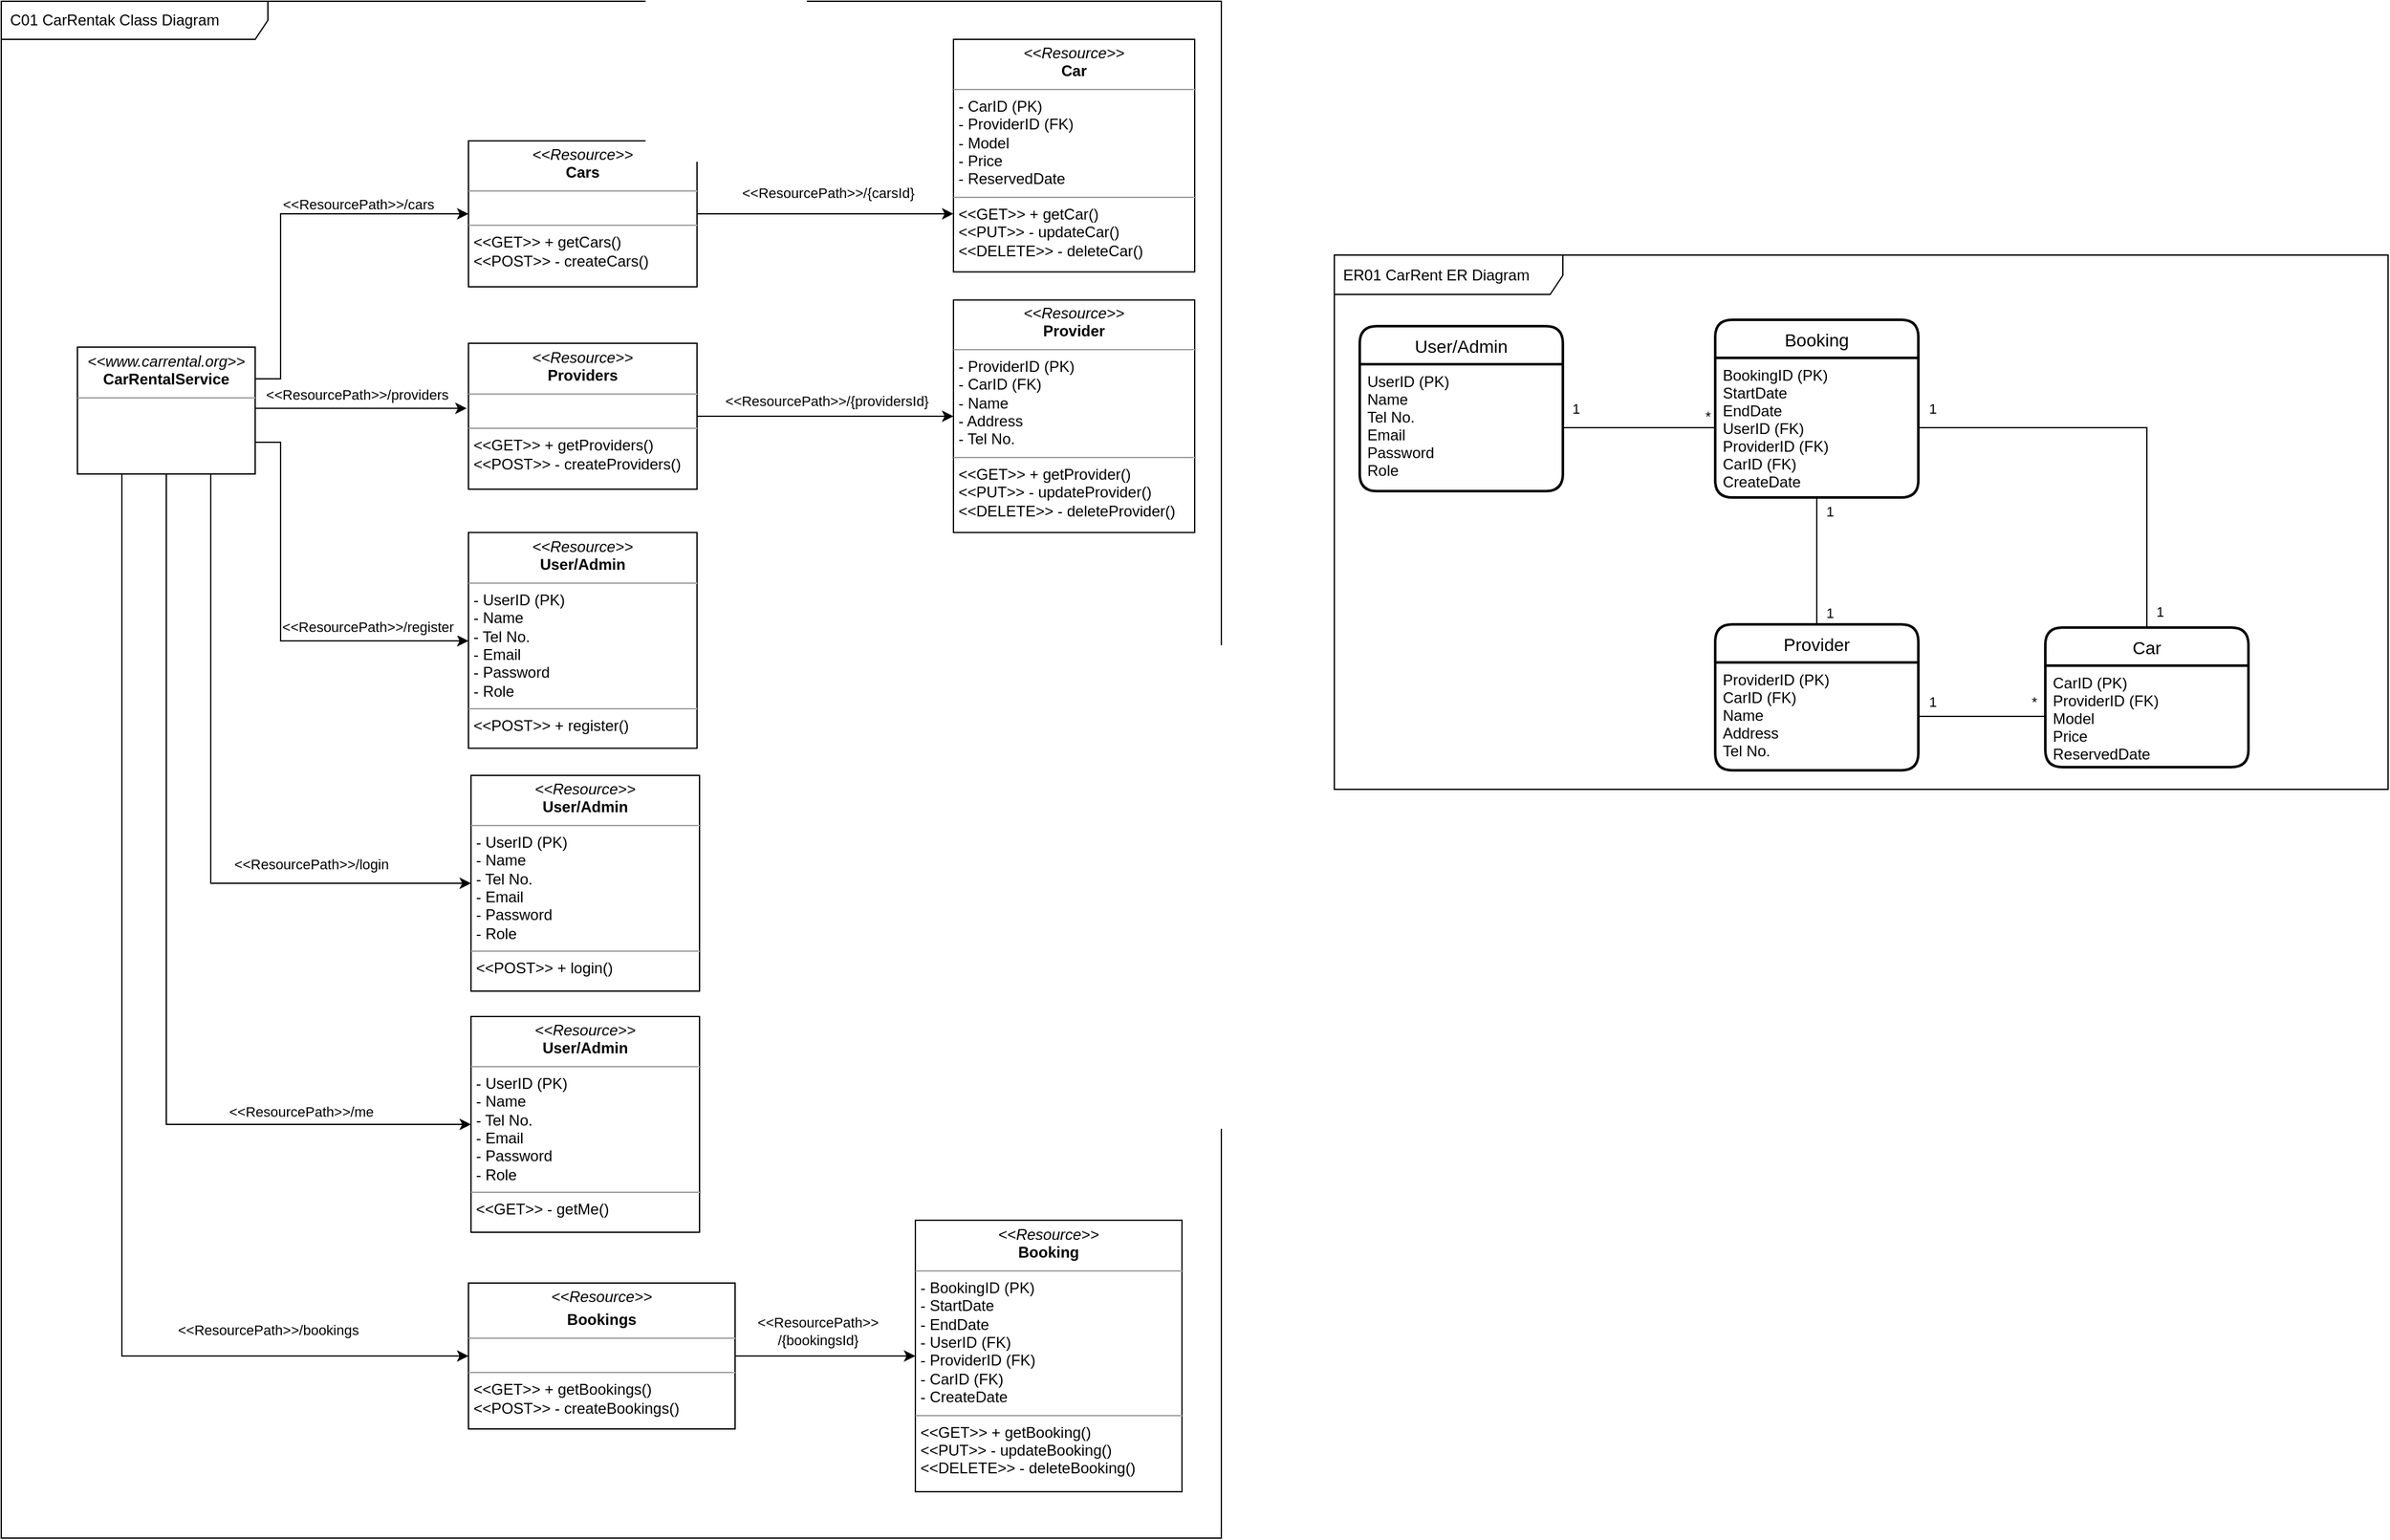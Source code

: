 <mxfile version="17.5.0" type="device" pages="2"><diagram id="57uq_lG9V_W8HRgF7TGl" name="Page-1"><mxGraphModel dx="2717" dy="2360" grid="1" gridSize="10" guides="1" tooltips="1" connect="1" arrows="1" fold="1" page="1" pageScale="1" pageWidth="850" pageHeight="1100" math="0" shadow="0"><root><mxCell id="0"/><mxCell id="FiQ2oKAWfwcp2UXrX1po-46" value="background" parent="0"/><mxCell id="FiQ2oKAWfwcp2UXrX1po-48" value="C01 CarRentak Class Diagram" style="shape=umlFrame;whiteSpace=wrap;html=1;width=210;height=30;boundedLbl=1;verticalAlign=middle;align=left;spacingLeft=5;" parent="FiQ2oKAWfwcp2UXrX1po-46" vertex="1"><mxGeometry x="10" y="-180" width="961" height="1211" as="geometry"/></mxCell><mxCell id="1" value="object" parent="0"/><mxCell id="FiQ2oKAWfwcp2UXrX1po-21" style="edgeStyle=orthogonalEdgeStyle;rounded=0;orthogonalLoop=1;jettySize=auto;html=1;exitX=1;exitY=0.5;exitDx=0;exitDy=0;entryX=0;entryY=0.5;entryDx=0;entryDy=0;" parent="1" source="FiQ2oKAWfwcp2UXrX1po-23" target="FiQ2oKAWfwcp2UXrX1po-24" edge="1"><mxGeometry relative="1" as="geometry"/></mxCell><mxCell id="FiQ2oKAWfwcp2UXrX1po-22" value="&amp;lt;&amp;lt;ResourcePath&amp;gt;&amp;gt;&lt;br&gt;/{bookingsId}" style="edgeLabel;html=1;align=center;verticalAlign=middle;resizable=0;points=[];" parent="FiQ2oKAWfwcp2UXrX1po-21" connectable="0" vertex="1"><mxGeometry x="0.057" y="-1" relative="1" as="geometry"><mxPoint x="-10" y="-21" as="offset"/></mxGeometry></mxCell><mxCell id="FiQ2oKAWfwcp2UXrX1po-23" value="&lt;p style=&quot;margin: 0px ; margin-top: 4px ; text-align: center&quot;&gt;&lt;i&gt;&amp;lt;&amp;lt;Resource&amp;gt;&amp;gt;&lt;/i&gt;&lt;/p&gt;&lt;p style=&quot;margin: 0px ; margin-top: 4px ; text-align: center&quot;&gt;&lt;b&gt;Bookings&lt;/b&gt;&lt;/p&gt;&lt;hr size=&quot;1&quot;&gt;&lt;p style=&quot;margin: 0px ; margin-left: 4px&quot;&gt;&amp;nbsp;&amp;nbsp;&lt;/p&gt;&lt;hr size=&quot;1&quot;&gt;&lt;p style=&quot;margin: 0px ; margin-left: 4px&quot;&gt;&amp;lt;&amp;lt;GET&amp;gt;&amp;gt; + getBookings()&lt;br&gt;&lt;/p&gt;&lt;p style=&quot;margin: 0px ; margin-left: 4px&quot;&gt;&amp;lt;&amp;lt;POST&amp;gt;&amp;gt; - createBookings()&lt;/p&gt;" style="verticalAlign=top;align=left;overflow=fill;fontSize=12;fontFamily=Helvetica;html=1;" parent="1" vertex="1"><mxGeometry x="378" y="830" width="210" height="115" as="geometry"/></mxCell><mxCell id="FiQ2oKAWfwcp2UXrX1po-24" value="&lt;p style=&quot;margin: 0px ; margin-top: 4px ; text-align: center&quot;&gt;&lt;i&gt;&amp;lt;&amp;lt;Resource&amp;gt;&amp;gt;&lt;br&gt;&lt;/i&gt;&lt;b&gt;Booking&lt;/b&gt;&lt;/p&gt;&lt;hr size=&quot;1&quot;&gt;&lt;p style=&quot;margin: 0px ; margin-left: 4px&quot;&gt;- BookingID (PK)&lt;br style=&quot;padding: 0px ; margin: 0px&quot;&gt;- StartDate&lt;br style=&quot;padding: 0px ; margin: 0px&quot;&gt;- EndDate&lt;br style=&quot;padding: 0px ; margin: 0px&quot;&gt;- UserID (FK)&lt;br style=&quot;padding: 0px ; margin: 0px&quot;&gt;- ProviderID (FK)&lt;br style=&quot;padding: 0px ; margin: 0px&quot;&gt;- CarID (FK)&lt;br style=&quot;padding: 0px ; margin: 0px&quot;&gt;- CreateDate&lt;/p&gt;&lt;hr size=&quot;1&quot;&gt;&lt;p style=&quot;margin: 0px ; margin-left: 4px&quot;&gt;&amp;lt;&amp;lt;GET&amp;gt;&amp;gt; + getBooking()&lt;br&gt;&amp;lt;&amp;lt;PUT&amp;gt;&amp;gt; - updateBooking()&lt;br&gt;&amp;lt;&amp;lt;DELETE&amp;gt;&amp;gt; - deleteBooking()&lt;/p&gt;" style="verticalAlign=top;align=left;overflow=fill;fontSize=12;fontFamily=Helvetica;html=1;" parent="1" vertex="1"><mxGeometry x="730" y="780.56" width="210" height="213.88" as="geometry"/></mxCell><mxCell id="FiQ2oKAWfwcp2UXrX1po-25" style="edgeStyle=orthogonalEdgeStyle;rounded=0;orthogonalLoop=1;jettySize=auto;html=1;exitX=0.25;exitY=1;exitDx=0;exitDy=0;entryX=0;entryY=0.5;entryDx=0;entryDy=0;" parent="1" source="FiQ2oKAWfwcp2UXrX1po-41" target="FiQ2oKAWfwcp2UXrX1po-23" edge="1"><mxGeometry relative="1" as="geometry"/></mxCell><mxCell id="FiQ2oKAWfwcp2UXrX1po-26" value="&amp;lt;&amp;lt;ResourcePath&amp;gt;&amp;gt;/bookings" style="edgeLabel;html=1;align=center;verticalAlign=middle;resizable=0;points=[];" parent="FiQ2oKAWfwcp2UXrX1po-25" connectable="0" vertex="1"><mxGeometry x="0.682" y="-4" relative="1" as="geometry"><mxPoint x="-4" y="-25" as="offset"/></mxGeometry></mxCell><mxCell id="FiQ2oKAWfwcp2UXrX1po-31" style="edgeStyle=orthogonalEdgeStyle;rounded=0;orthogonalLoop=1;jettySize=auto;html=1;exitX=1;exitY=0.5;exitDx=0;exitDy=0;entryX=0;entryY=0.5;entryDx=0;entryDy=0;endArrow=classic;endFill=1;" parent="1" source="FiQ2oKAWfwcp2UXrX1po-33" target="FiQ2oKAWfwcp2UXrX1po-42" edge="1"><mxGeometry relative="1" as="geometry"/></mxCell><mxCell id="FiQ2oKAWfwcp2UXrX1po-32" value="&amp;lt;&amp;lt;ResourcePath&amp;gt;&amp;gt;/{providersId}" style="edgeLabel;html=1;align=center;verticalAlign=middle;resizable=0;points=[];" parent="FiQ2oKAWfwcp2UXrX1po-31" vertex="1" connectable="0"><mxGeometry x="0.16" y="4" relative="1" as="geometry"><mxPoint x="-15" y="-8" as="offset"/></mxGeometry></mxCell><mxCell id="FiQ2oKAWfwcp2UXrX1po-33" value="&lt;p style=&quot;margin: 0px ; margin-top: 4px ; text-align: center&quot;&gt;&lt;i&gt;&amp;lt;&amp;lt;Resource&amp;gt;&amp;gt;&lt;br&gt;&lt;/i&gt;&lt;b&gt;Providers&lt;/b&gt;&lt;/p&gt;&lt;hr size=&quot;1&quot;&gt;&lt;p style=&quot;margin: 0px ; margin-left: 4px&quot;&gt;&lt;br&gt;&lt;/p&gt;&lt;hr size=&quot;1&quot;&gt;&lt;p style=&quot;margin: 0px ; margin-left: 4px&quot;&gt;&amp;lt;&amp;lt;GET&amp;gt;&amp;gt; + getProviders()&lt;br&gt;&amp;lt;&amp;lt;POST&amp;gt;&amp;gt; - createProviders()&lt;/p&gt;" style="verticalAlign=top;align=left;overflow=fill;fontSize=12;fontFamily=Helvetica;html=1;" parent="1" vertex="1"><mxGeometry x="378" y="89.5" width="180" height="115" as="geometry"/></mxCell><mxCell id="FiQ2oKAWfwcp2UXrX1po-34" value="&amp;lt;&amp;lt;ResourcePath&amp;gt;&amp;gt;/providers" style="edgeStyle=orthogonalEdgeStyle;rounded=0;orthogonalLoop=1;jettySize=auto;html=1;endArrow=classic;endFill=1;exitX=1;exitY=0.5;exitDx=0;exitDy=0;entryX=-0.008;entryY=0.446;entryDx=0;entryDy=0;entryPerimeter=0;" parent="1" source="FiQ2oKAWfwcp2UXrX1po-41" target="FiQ2oKAWfwcp2UXrX1po-33" edge="1"><mxGeometry x="-0.029" y="11" relative="1" as="geometry"><Array as="points"><mxPoint x="210" y="141"/></Array><mxPoint as="offset"/><mxPoint x="180" y="630" as="sourcePoint"/></mxGeometry></mxCell><mxCell id="FiQ2oKAWfwcp2UXrX1po-35" style="edgeStyle=orthogonalEdgeStyle;rounded=0;orthogonalLoop=1;jettySize=auto;html=1;exitX=1;exitY=0.75;exitDx=0;exitDy=0;entryX=0;entryY=0.5;entryDx=0;entryDy=0;" parent="1" source="FiQ2oKAWfwcp2UXrX1po-41" target="FiQ2oKAWfwcp2UXrX1po-43" edge="1"><mxGeometry relative="1" as="geometry"><Array as="points"><mxPoint x="230" y="167"/><mxPoint x="230" y="324"/><mxPoint x="378" y="324"/></Array></mxGeometry></mxCell><mxCell id="FiQ2oKAWfwcp2UXrX1po-36" value="&amp;lt;&amp;lt;ResourcePath&amp;gt;&amp;gt;/register&amp;nbsp;" style="edgeLabel;html=1;align=center;verticalAlign=middle;resizable=0;points=[];" parent="FiQ2oKAWfwcp2UXrX1po-35" vertex="1" connectable="0"><mxGeometry x="-0.154" y="-4" relative="1" as="geometry"><mxPoint x="74" y="28" as="offset"/></mxGeometry></mxCell><mxCell id="FiQ2oKAWfwcp2UXrX1po-37" style="edgeStyle=orthogonalEdgeStyle;rounded=0;orthogonalLoop=1;jettySize=auto;html=1;exitX=0.75;exitY=1;exitDx=0;exitDy=0;entryX=0;entryY=0.5;entryDx=0;entryDy=0;" parent="1" source="FiQ2oKAWfwcp2UXrX1po-41" target="FiQ2oKAWfwcp2UXrX1po-44" edge="1"><mxGeometry relative="1" as="geometry"/></mxCell><mxCell id="FiQ2oKAWfwcp2UXrX1po-38" value="&amp;lt;&amp;lt;ResourcePath&amp;gt;&amp;gt;/login" style="edgeLabel;html=1;align=center;verticalAlign=middle;resizable=0;points=[];" parent="FiQ2oKAWfwcp2UXrX1po-37" vertex="1" connectable="0"><mxGeometry x="0.471" relative="1" as="geometry"><mxPoint x="13" y="-15" as="offset"/></mxGeometry></mxCell><mxCell id="FiQ2oKAWfwcp2UXrX1po-39" style="edgeStyle=orthogonalEdgeStyle;rounded=0;orthogonalLoop=1;jettySize=auto;html=1;exitX=0.5;exitY=1;exitDx=0;exitDy=0;entryX=0;entryY=0.5;entryDx=0;entryDy=0;endArrow=classic;endFill=1;" parent="1" source="FiQ2oKAWfwcp2UXrX1po-41" target="FiQ2oKAWfwcp2UXrX1po-45" edge="1"><mxGeometry relative="1" as="geometry"/></mxCell><mxCell id="FiQ2oKAWfwcp2UXrX1po-40" value="&amp;lt;&amp;lt;ResourcePath&amp;gt;&amp;gt;/me" style="edgeLabel;html=1;align=center;verticalAlign=middle;resizable=0;points=[];" parent="FiQ2oKAWfwcp2UXrX1po-39" vertex="1" connectable="0"><mxGeometry x="0.606" y="1" relative="1" as="geometry"><mxPoint x="14" y="-9" as="offset"/></mxGeometry></mxCell><mxCell id="qOpc8PVEncImECEHSGRX-45" style="edgeStyle=orthogonalEdgeStyle;rounded=0;orthogonalLoop=1;jettySize=auto;html=1;exitX=1;exitY=0.25;exitDx=0;exitDy=0;entryX=0;entryY=0.5;entryDx=0;entryDy=0;" edge="1" parent="1" source="FiQ2oKAWfwcp2UXrX1po-41" target="qOpc8PVEncImECEHSGRX-41"><mxGeometry relative="1" as="geometry"><Array as="points"><mxPoint x="230" y="118"/><mxPoint x="230" y="-12"/></Array></mxGeometry></mxCell><mxCell id="qOpc8PVEncImECEHSGRX-46" value="&amp;lt;&amp;lt;ResourcePath&amp;gt;&amp;gt;/cars" style="edgeLabel;html=1;align=center;verticalAlign=middle;resizable=0;points=[];" vertex="1" connectable="0" parent="qOpc8PVEncImECEHSGRX-45"><mxGeometry x="0.439" y="-4" relative="1" as="geometry"><mxPoint x="-4" y="-12" as="offset"/></mxGeometry></mxCell><mxCell id="FiQ2oKAWfwcp2UXrX1po-41" value="&lt;p style=&quot;margin: 0px ; margin-top: 4px ; text-align: center&quot;&gt;&lt;i&gt;&amp;lt;&amp;lt;www.carrental.org&amp;gt;&amp;gt;&lt;/i&gt;&lt;br&gt;&lt;b&gt;CarRentalService&lt;/b&gt;&lt;/p&gt;&lt;hr size=&quot;1&quot;&gt;&lt;div style=&quot;height: 2px&quot;&gt;&lt;/div&gt;" style="verticalAlign=top;align=left;overflow=fill;fontSize=12;fontFamily=Helvetica;html=1;" parent="1" vertex="1"><mxGeometry x="70" y="92.5" width="140" height="100" as="geometry"/></mxCell><mxCell id="FiQ2oKAWfwcp2UXrX1po-42" value="&lt;p style=&quot;margin: 0px ; margin-top: 4px ; text-align: center&quot;&gt;&lt;i&gt;&amp;lt;&amp;lt;Resource&amp;gt;&amp;gt;&lt;br&gt;&lt;/i&gt;&lt;b&gt;Provider&lt;/b&gt;&lt;/p&gt;&lt;hr size=&quot;1&quot;&gt;&lt;p style=&quot;margin: 0px ; margin-left: 4px&quot;&gt;- ProviderID (PK)&lt;br style=&quot;padding: 0px ; margin: 0px&quot;&gt;- CarID (FK)&lt;br style=&quot;padding: 0px ; margin: 0px&quot;&gt;- Name&lt;br style=&quot;padding: 0px ; margin: 0px&quot;&gt;- Address&lt;br style=&quot;padding: 0px ; margin: 0px&quot;&gt;- Tel No.&lt;/p&gt;&lt;hr size=&quot;1&quot;&gt;&lt;p style=&quot;margin: 0px ; margin-left: 4px&quot;&gt;&amp;lt;&amp;lt;GET&amp;gt;&amp;gt; + getProvider()&lt;br&gt;&amp;lt;&amp;lt;PUT&amp;gt;&amp;gt; - updateProvider()&lt;br&gt;&amp;lt;&amp;lt;DELETE&amp;gt;&amp;gt; - deleteProvider()&lt;/p&gt;" style="verticalAlign=top;align=left;overflow=fill;fontSize=12;fontFamily=Helvetica;html=1;" parent="1" vertex="1"><mxGeometry x="760" y="55.38" width="190" height="183.25" as="geometry"/></mxCell><mxCell id="FiQ2oKAWfwcp2UXrX1po-43" value="&lt;p style=&quot;margin: 0px ; margin-top: 4px ; text-align: center&quot;&gt;&lt;i&gt;&amp;lt;&amp;lt;Resource&amp;gt;&amp;gt;&lt;br&gt;&lt;/i&gt;&lt;b&gt;User/Admin&lt;/b&gt;&lt;/p&gt;&lt;hr size=&quot;1&quot;&gt;&lt;p style=&quot;margin: 0px ; margin-left: 4px&quot;&gt;- UserID (PK)&lt;br style=&quot;padding: 0px ; margin: 0px&quot;&gt;- Name&lt;br style=&quot;padding: 0px ; margin: 0px&quot;&gt;- Tel No.&lt;br style=&quot;padding: 0px ; margin: 0px&quot;&gt;- Email&lt;br style=&quot;padding: 0px ; margin: 0px&quot;&gt;- Password&lt;br style=&quot;padding: 0px ; margin: 0px&quot;&gt;- Role&lt;/p&gt;&lt;hr size=&quot;1&quot;&gt;&lt;p style=&quot;margin: 0px ; margin-left: 4px&quot;&gt;&amp;lt;&amp;lt;POST&amp;gt;&amp;gt; + register()&lt;/p&gt;" style="verticalAlign=top;align=left;overflow=fill;fontSize=12;fontFamily=Helvetica;html=1;" parent="1" vertex="1"><mxGeometry x="378" y="238.63" width="180" height="170" as="geometry"/></mxCell><mxCell id="FiQ2oKAWfwcp2UXrX1po-44" value="&lt;p style=&quot;margin: 0px ; margin-top: 4px ; text-align: center&quot;&gt;&lt;i&gt;&amp;lt;&amp;lt;Resource&amp;gt;&amp;gt;&lt;br&gt;&lt;/i&gt;&lt;b&gt;User/Admin&lt;/b&gt;&lt;/p&gt;&lt;hr size=&quot;1&quot;&gt;&lt;p style=&quot;margin: 0px 0px 0px 4px&quot;&gt;- UserID (PK)&lt;br style=&quot;padding: 0px ; margin: 0px&quot;&gt;- Name&lt;br style=&quot;padding: 0px ; margin: 0px&quot;&gt;- Tel No.&lt;br style=&quot;padding: 0px ; margin: 0px&quot;&gt;- Email&lt;br style=&quot;padding: 0px ; margin: 0px&quot;&gt;- Password&lt;br style=&quot;padding: 0px ; margin: 0px&quot;&gt;- Role&lt;br&gt;&lt;/p&gt;&lt;hr size=&quot;1&quot;&gt;&lt;p style=&quot;margin: 0px ; margin-left: 4px&quot;&gt;&amp;lt;&amp;lt;POST&amp;gt;&amp;gt; + login()&lt;/p&gt;" style="verticalAlign=top;align=left;overflow=fill;fontSize=12;fontFamily=Helvetica;html=1;" parent="1" vertex="1"><mxGeometry x="380" y="430" width="180" height="170" as="geometry"/></mxCell><mxCell id="FiQ2oKAWfwcp2UXrX1po-45" value="&lt;p style=&quot;margin: 0px ; margin-top: 4px ; text-align: center&quot;&gt;&lt;i&gt;&amp;lt;&amp;lt;Resource&amp;gt;&amp;gt;&lt;br&gt;&lt;/i&gt;&lt;b&gt;User/Admin&lt;/b&gt;&lt;/p&gt;&lt;hr size=&quot;1&quot;&gt;&lt;p style=&quot;margin: 0px 0px 0px 4px&quot;&gt;&lt;span&gt;- UserID (PK)&lt;/span&gt;&lt;br&gt;&lt;/p&gt;&lt;p style=&quot;margin: 0px 0px 0px 4px&quot;&gt;- Name&lt;br style=&quot;padding: 0px ; margin: 0px&quot;&gt;- Tel No.&lt;br style=&quot;padding: 0px ; margin: 0px&quot;&gt;- Email&lt;br style=&quot;padding: 0px ; margin: 0px&quot;&gt;- Password&lt;br style=&quot;padding: 0px ; margin: 0px&quot;&gt;- Role&lt;br&gt;&lt;/p&gt;&lt;hr size=&quot;1&quot;&gt;&lt;p style=&quot;margin: 0px ; margin-left: 4px&quot;&gt;&amp;lt;&amp;lt;GET&amp;gt;&amp;gt; - getMe()&lt;/p&gt;" style="verticalAlign=top;align=left;overflow=fill;fontSize=12;fontFamily=Helvetica;html=1;" parent="1" vertex="1"><mxGeometry x="380" y="620" width="180" height="170" as="geometry"/></mxCell><mxCell id="qOpc8PVEncImECEHSGRX-21" value="ER01 CarRent ER Diagram" style="shape=umlFrame;whiteSpace=wrap;html=1;width=180;height=31;boundedLbl=1;verticalAlign=middle;align=left;spacingLeft=5;" vertex="1" parent="1"><mxGeometry x="1060" y="20" width="830" height="421" as="geometry"/></mxCell><mxCell id="qOpc8PVEncImECEHSGRX-22" value="User/Admin" style="swimlane;childLayout=stackLayout;horizontal=1;startSize=30;horizontalStack=0;rounded=1;fontSize=14;fontStyle=0;strokeWidth=2;resizeParent=0;resizeLast=1;shadow=0;dashed=0;align=center;" vertex="1" parent="1"><mxGeometry x="1080" y="76" width="160" height="130" as="geometry"><mxRectangle x="60" y="110" width="70" height="30" as="alternateBounds"/></mxGeometry></mxCell><mxCell id="qOpc8PVEncImECEHSGRX-23" value="UserID (PK)&#10;Name&#10;Tel No.&#10;Email&#10;Password&#10;Role&#10;" style="align=left;strokeColor=none;fillColor=none;spacingLeft=4;fontSize=12;verticalAlign=top;resizable=0;rotatable=0;part=1;" vertex="1" parent="qOpc8PVEncImECEHSGRX-22"><mxGeometry y="30" width="160" height="100" as="geometry"/></mxCell><mxCell id="qOpc8PVEncImECEHSGRX-24" value="Booking" style="swimlane;childLayout=stackLayout;horizontal=1;startSize=30;horizontalStack=0;rounded=1;fontSize=14;fontStyle=0;strokeWidth=2;resizeParent=0;resizeLast=1;shadow=0;dashed=0;align=center;" vertex="1" parent="1"><mxGeometry x="1360" y="71" width="160" height="140" as="geometry"><mxRectangle x="60" y="110" width="70" height="30" as="alternateBounds"/></mxGeometry></mxCell><mxCell id="qOpc8PVEncImECEHSGRX-25" value="BookingID (PK)&#10;StartDate&#10;EndDate&#10;UserID (FK)&#10;ProviderID (FK)&#10;CarID (FK)&#10;CreateDate&#10;" style="align=left;strokeColor=none;fillColor=none;spacingLeft=4;fontSize=12;verticalAlign=top;resizable=0;rotatable=0;part=1;" vertex="1" parent="qOpc8PVEncImECEHSGRX-24"><mxGeometry y="30" width="160" height="110" as="geometry"/></mxCell><mxCell id="qOpc8PVEncImECEHSGRX-26" value="Car" style="swimlane;childLayout=stackLayout;horizontal=1;startSize=30;horizontalStack=0;rounded=1;fontSize=14;fontStyle=0;strokeWidth=2;resizeParent=0;resizeLast=1;shadow=0;dashed=0;align=center;" vertex="1" parent="1"><mxGeometry x="1620" y="313.5" width="160" height="110" as="geometry"><mxRectangle x="60" y="110" width="70" height="30" as="alternateBounds"/></mxGeometry></mxCell><mxCell id="qOpc8PVEncImECEHSGRX-27" value="CarID (PK)&#10;ProviderID (FK)&#10;Model&#10;Price&#10;ReservedDate&#10;&#10;" style="align=left;strokeColor=none;fillColor=none;spacingLeft=4;fontSize=12;verticalAlign=top;resizable=0;rotatable=0;part=1;" vertex="1" parent="qOpc8PVEncImECEHSGRX-26"><mxGeometry y="30" width="160" height="80" as="geometry"/></mxCell><mxCell id="qOpc8PVEncImECEHSGRX-28" value="1" style="edgeStyle=orthogonalEdgeStyle;rounded=0;orthogonalLoop=1;jettySize=auto;html=1;exitX=1;exitY=0.5;exitDx=0;exitDy=0;entryX=0;entryY=0.5;entryDx=0;entryDy=0;endArrow=none;endFill=0;" edge="1" parent="1" source="qOpc8PVEncImECEHSGRX-23" target="qOpc8PVEncImECEHSGRX-25"><mxGeometry x="-0.833" y="15" relative="1" as="geometry"><mxPoint as="offset"/></mxGeometry></mxCell><mxCell id="qOpc8PVEncImECEHSGRX-29" value="*" style="edgeLabel;html=1;align=center;verticalAlign=middle;resizable=0;points=[];" vertex="1" connectable="0" parent="qOpc8PVEncImECEHSGRX-28"><mxGeometry x="0.284" y="1" relative="1" as="geometry"><mxPoint x="37" y="-8" as="offset"/></mxGeometry></mxCell><mxCell id="qOpc8PVEncImECEHSGRX-30" value="Provider" style="swimlane;childLayout=stackLayout;horizontal=1;startSize=30;horizontalStack=0;rounded=1;fontSize=14;fontStyle=0;strokeWidth=2;resizeParent=0;resizeLast=1;shadow=0;dashed=0;align=center;" vertex="1" parent="1"><mxGeometry x="1360" y="311" width="160" height="115" as="geometry"><mxRectangle x="60" y="110" width="70" height="30" as="alternateBounds"/></mxGeometry></mxCell><mxCell id="qOpc8PVEncImECEHSGRX-31" value="ProviderID (PK)&#10;CarID (FK)&#10;Name&#10;Address&#10;Tel No.&#10;" style="align=left;strokeColor=none;fillColor=none;spacingLeft=4;fontSize=12;verticalAlign=top;resizable=0;rotatable=0;part=1;" vertex="1" parent="qOpc8PVEncImECEHSGRX-30"><mxGeometry y="30" width="160" height="85" as="geometry"/></mxCell><mxCell id="qOpc8PVEncImECEHSGRX-32" style="edgeStyle=orthogonalEdgeStyle;rounded=0;orthogonalLoop=1;jettySize=auto;html=1;exitX=0.5;exitY=1;exitDx=0;exitDy=0;entryX=0.5;entryY=0;entryDx=0;entryDy=0;endArrow=none;endFill=0;" edge="1" parent="1" source="qOpc8PVEncImECEHSGRX-25" target="qOpc8PVEncImECEHSGRX-30"><mxGeometry relative="1" as="geometry"/></mxCell><mxCell id="qOpc8PVEncImECEHSGRX-33" value="1" style="edgeLabel;html=1;align=center;verticalAlign=middle;resizable=0;points=[];" vertex="1" connectable="0" parent="qOpc8PVEncImECEHSGRX-32"><mxGeometry x="-0.252" y="2" relative="1" as="geometry"><mxPoint x="8" y="-27" as="offset"/></mxGeometry></mxCell><mxCell id="qOpc8PVEncImECEHSGRX-34" value="1" style="edgeLabel;html=1;align=center;verticalAlign=middle;resizable=0;points=[];" vertex="1" connectable="0" parent="qOpc8PVEncImECEHSGRX-32"><mxGeometry x="0.148" relative="1" as="geometry"><mxPoint x="10" y="33" as="offset"/></mxGeometry></mxCell><mxCell id="qOpc8PVEncImECEHSGRX-35" style="edgeStyle=orthogonalEdgeStyle;rounded=0;orthogonalLoop=1;jettySize=auto;html=1;exitX=1;exitY=0.5;exitDx=0;exitDy=0;entryX=0.5;entryY=0;entryDx=0;entryDy=0;endArrow=none;endFill=0;" edge="1" parent="1" source="qOpc8PVEncImECEHSGRX-25" target="qOpc8PVEncImECEHSGRX-26"><mxGeometry relative="1" as="geometry"/></mxCell><mxCell id="qOpc8PVEncImECEHSGRX-36" value="1" style="edgeLabel;html=1;align=center;verticalAlign=middle;resizable=0;points=[];" vertex="1" connectable="0" parent="qOpc8PVEncImECEHSGRX-35"><mxGeometry x="0.004" y="1" relative="1" as="geometry"><mxPoint x="-159" y="-14" as="offset"/></mxGeometry></mxCell><mxCell id="qOpc8PVEncImECEHSGRX-37" value="1" style="edgeLabel;html=1;align=center;verticalAlign=middle;resizable=0;points=[];" vertex="1" connectable="0" parent="qOpc8PVEncImECEHSGRX-35"><mxGeometry x="0.244" y="-1" relative="1" as="geometry"><mxPoint x="11" y="115" as="offset"/></mxGeometry></mxCell><mxCell id="qOpc8PVEncImECEHSGRX-38" style="edgeStyle=orthogonalEdgeStyle;rounded=0;orthogonalLoop=1;jettySize=auto;html=1;exitX=1;exitY=0.5;exitDx=0;exitDy=0;entryX=0;entryY=0.5;entryDx=0;entryDy=0;endArrow=none;endFill=0;" edge="1" parent="1" source="qOpc8PVEncImECEHSGRX-31" target="qOpc8PVEncImECEHSGRX-27"><mxGeometry relative="1" as="geometry"/></mxCell><mxCell id="qOpc8PVEncImECEHSGRX-39" value="1" style="edgeLabel;html=1;align=center;verticalAlign=middle;resizable=0;points=[];" vertex="1" connectable="0" parent="qOpc8PVEncImECEHSGRX-38"><mxGeometry x="-0.229" y="1" relative="1" as="geometry"><mxPoint x="-28" y="-11" as="offset"/></mxGeometry></mxCell><mxCell id="qOpc8PVEncImECEHSGRX-40" value="*" style="edgeLabel;html=1;align=center;verticalAlign=middle;resizable=0;points=[];" vertex="1" connectable="0" parent="qOpc8PVEncImECEHSGRX-38"><mxGeometry x="0.188" y="-3" relative="1" as="geometry"><mxPoint x="31" y="-15" as="offset"/></mxGeometry></mxCell><mxCell id="qOpc8PVEncImECEHSGRX-47" style="edgeStyle=orthogonalEdgeStyle;rounded=0;orthogonalLoop=1;jettySize=auto;html=1;exitX=1;exitY=0.5;exitDx=0;exitDy=0;entryX=0;entryY=0.75;entryDx=0;entryDy=0;" edge="1" parent="1" source="qOpc8PVEncImECEHSGRX-41" target="qOpc8PVEncImECEHSGRX-42"><mxGeometry relative="1" as="geometry"/></mxCell><mxCell id="qOpc8PVEncImECEHSGRX-48" value="&amp;lt;&amp;lt;ResourcePath&amp;gt;&amp;gt;/{carsId}" style="edgeLabel;html=1;align=center;verticalAlign=middle;resizable=0;points=[];" vertex="1" connectable="0" parent="qOpc8PVEncImECEHSGRX-47"><mxGeometry x="0.065" relative="1" as="geometry"><mxPoint x="-5" y="-17" as="offset"/></mxGeometry></mxCell><mxCell id="qOpc8PVEncImECEHSGRX-41" value="&lt;p style=&quot;margin: 0px ; margin-top: 4px ; text-align: center&quot;&gt;&lt;i&gt;&amp;lt;&amp;lt;Resource&amp;gt;&amp;gt;&lt;br&gt;&lt;/i&gt;&lt;b&gt;Cars&lt;/b&gt;&lt;/p&gt;&lt;hr size=&quot;1&quot;&gt;&lt;p style=&quot;margin: 0px ; margin-left: 4px&quot;&gt;&lt;br&gt;&lt;/p&gt;&lt;hr size=&quot;1&quot;&gt;&lt;p style=&quot;margin: 0px ; margin-left: 4px&quot;&gt;&amp;lt;&amp;lt;GET&amp;gt;&amp;gt; + getCars()&lt;br&gt;&amp;lt;&amp;lt;POST&amp;gt;&amp;gt; - createCars()&lt;/p&gt;" style="verticalAlign=top;align=left;overflow=fill;fontSize=12;fontFamily=Helvetica;html=1;" vertex="1" parent="1"><mxGeometry x="378" y="-70" width="180" height="115" as="geometry"/></mxCell><mxCell id="qOpc8PVEncImECEHSGRX-42" value="&lt;p style=&quot;margin: 0px ; margin-top: 4px ; text-align: center&quot;&gt;&lt;i&gt;&amp;lt;&amp;lt;Resource&amp;gt;&amp;gt;&lt;br&gt;&lt;/i&gt;&lt;b&gt;Car&lt;/b&gt;&lt;/p&gt;&lt;hr size=&quot;1&quot;&gt;&lt;p style=&quot;margin: 0px ; margin-left: 4px&quot;&gt;- CarID (PK)&lt;br style=&quot;padding: 0px ; margin: 0px&quot;&gt;- ProviderID (FK)&lt;br style=&quot;padding: 0px ; margin: 0px&quot;&gt;&lt;span&gt;- Model&lt;/span&gt;&lt;br&gt;&lt;/p&gt;&lt;p style=&quot;margin: 0px ; margin-left: 4px&quot;&gt;- Price&lt;br style=&quot;padding: 0px ; margin: 0px&quot;&gt;- ReservedDate&lt;/p&gt;&lt;hr size=&quot;1&quot;&gt;&lt;p style=&quot;margin: 0px ; margin-left: 4px&quot;&gt;&amp;lt;&amp;lt;GET&amp;gt;&amp;gt; + getCar()&lt;br&gt;&amp;lt;&amp;lt;PUT&amp;gt;&amp;gt; - updateCar()&lt;br&gt;&amp;lt;&amp;lt;DELETE&amp;gt;&amp;gt; - deleteCar()&lt;/p&gt;" style="verticalAlign=top;align=left;overflow=fill;fontSize=12;fontFamily=Helvetica;html=1;" vertex="1" parent="1"><mxGeometry x="760" y="-150" width="190" height="183.25" as="geometry"/></mxCell></root></mxGraphModel></diagram><diagram id="ZSRmgqwh4oS1ZrsO64xn" name="ER01-CarRental Diagram"><mxGraphModel dx="1902" dy="882" grid="1" gridSize="10" guides="1" tooltips="1" connect="1" arrows="1" fold="1" page="1" pageScale="1" pageWidth="850" pageHeight="1100" math="0" shadow="0"><root><mxCell id="0"/><mxCell id="1" value="object" style="" parent="0"/><mxCell id="gXZeqP-PW2CknzbXMYTz-30" value="User/Admin" style="swimlane;childLayout=stackLayout;horizontal=1;startSize=30;horizontalStack=0;rounded=1;fontSize=14;fontStyle=0;strokeWidth=2;resizeParent=0;resizeLast=1;shadow=0;dashed=0;align=center;" parent="1" vertex="1"><mxGeometry x="30" y="65" width="160" height="130" as="geometry"><mxRectangle x="60" y="110" width="70" height="30" as="alternateBounds"/></mxGeometry></mxCell><mxCell id="gXZeqP-PW2CknzbXMYTz-31" value="UserID (PK)&#10;Name&#10;Tel No.&#10;Email&#10;Password&#10;Role&#10;" style="align=left;strokeColor=none;fillColor=none;spacingLeft=4;fontSize=12;verticalAlign=top;resizable=0;rotatable=0;part=1;" parent="gXZeqP-PW2CknzbXMYTz-30" vertex="1"><mxGeometry y="30" width="160" height="100" as="geometry"/></mxCell><mxCell id="gXZeqP-PW2CknzbXMYTz-32" value="Booking" style="swimlane;childLayout=stackLayout;horizontal=1;startSize=30;horizontalStack=0;rounded=1;fontSize=14;fontStyle=0;strokeWidth=2;resizeParent=0;resizeLast=1;shadow=0;dashed=0;align=center;" parent="1" vertex="1"><mxGeometry x="310" y="60" width="160" height="140" as="geometry"><mxRectangle x="60" y="110" width="70" height="30" as="alternateBounds"/></mxGeometry></mxCell><mxCell id="gXZeqP-PW2CknzbXMYTz-33" value="BookingID (PK)&#10;StartDate&#10;EndDate&#10;UserID (FK)&#10;ProviderID (FK)&#10;CarID (FK)&#10;CreateDate&#10;" style="align=left;strokeColor=none;fillColor=none;spacingLeft=4;fontSize=12;verticalAlign=top;resizable=0;rotatable=0;part=1;" parent="gXZeqP-PW2CknzbXMYTz-32" vertex="1"><mxGeometry y="30" width="160" height="110" as="geometry"/></mxCell><mxCell id="gXZeqP-PW2CknzbXMYTz-40" value="Car" style="swimlane;childLayout=stackLayout;horizontal=1;startSize=30;horizontalStack=0;rounded=1;fontSize=14;fontStyle=0;strokeWidth=2;resizeParent=0;resizeLast=1;shadow=0;dashed=0;align=center;" parent="1" vertex="1"><mxGeometry x="570" y="302.5" width="160" height="110" as="geometry"><mxRectangle x="60" y="110" width="70" height="30" as="alternateBounds"/></mxGeometry></mxCell><mxCell id="gXZeqP-PW2CknzbXMYTz-41" value="CarID (PK)&#10;ProviderID (FK)&#10;Model&#10;Price&#10;ReservedDate&#10;&#10;" style="align=left;strokeColor=none;fillColor=none;spacingLeft=4;fontSize=12;verticalAlign=top;resizable=0;rotatable=0;part=1;" parent="gXZeqP-PW2CknzbXMYTz-40" vertex="1"><mxGeometry y="30" width="160" height="80" as="geometry"/></mxCell><mxCell id="gXZeqP-PW2CknzbXMYTz-42" value="1" style="edgeStyle=orthogonalEdgeStyle;rounded=0;orthogonalLoop=1;jettySize=auto;html=1;exitX=1;exitY=0.5;exitDx=0;exitDy=0;entryX=0;entryY=0.5;entryDx=0;entryDy=0;endArrow=none;endFill=0;" parent="1" source="gXZeqP-PW2CknzbXMYTz-31" target="gXZeqP-PW2CknzbXMYTz-33" edge="1"><mxGeometry x="-0.833" y="15" relative="1" as="geometry"><mxPoint as="offset"/></mxGeometry></mxCell><mxCell id="gXZeqP-PW2CknzbXMYTz-43" value="*" style="edgeLabel;html=1;align=center;verticalAlign=middle;resizable=0;points=[];" parent="gXZeqP-PW2CknzbXMYTz-42" vertex="1" connectable="0"><mxGeometry x="0.284" y="1" relative="1" as="geometry"><mxPoint x="37" y="-8" as="offset"/></mxGeometry></mxCell><mxCell id="HrTb8H6ZlO9AVCI0dDb6-6" value="Provider" style="swimlane;childLayout=stackLayout;horizontal=1;startSize=30;horizontalStack=0;rounded=1;fontSize=14;fontStyle=0;strokeWidth=2;resizeParent=0;resizeLast=1;shadow=0;dashed=0;align=center;" parent="1" vertex="1"><mxGeometry x="310" y="300" width="160" height="115" as="geometry"><mxRectangle x="60" y="110" width="70" height="30" as="alternateBounds"/></mxGeometry></mxCell><mxCell id="HrTb8H6ZlO9AVCI0dDb6-7" value="ProviderID (PK)&#10;CarID (FK)&#10;Name&#10;Address&#10;Tel No.&#10;" style="align=left;strokeColor=none;fillColor=none;spacingLeft=4;fontSize=12;verticalAlign=top;resizable=0;rotatable=0;part=1;" parent="HrTb8H6ZlO9AVCI0dDb6-6" vertex="1"><mxGeometry y="30" width="160" height="85" as="geometry"/></mxCell><mxCell id="HrTb8H6ZlO9AVCI0dDb6-9" style="edgeStyle=orthogonalEdgeStyle;rounded=0;orthogonalLoop=1;jettySize=auto;html=1;exitX=0.5;exitY=1;exitDx=0;exitDy=0;entryX=0.5;entryY=0;entryDx=0;entryDy=0;endArrow=none;endFill=0;" parent="1" source="gXZeqP-PW2CknzbXMYTz-33" target="HrTb8H6ZlO9AVCI0dDb6-6" edge="1"><mxGeometry relative="1" as="geometry"/></mxCell><mxCell id="HrTb8H6ZlO9AVCI0dDb6-12" value="1" style="edgeLabel;html=1;align=center;verticalAlign=middle;resizable=0;points=[];" parent="HrTb8H6ZlO9AVCI0dDb6-9" vertex="1" connectable="0"><mxGeometry x="-0.252" y="2" relative="1" as="geometry"><mxPoint x="8" y="-27" as="offset"/></mxGeometry></mxCell><mxCell id="HrTb8H6ZlO9AVCI0dDb6-13" value="1" style="edgeLabel;html=1;align=center;verticalAlign=middle;resizable=0;points=[];" parent="HrTb8H6ZlO9AVCI0dDb6-9" vertex="1" connectable="0"><mxGeometry x="0.148" relative="1" as="geometry"><mxPoint x="10" y="33" as="offset"/></mxGeometry></mxCell><mxCell id="HrTb8H6ZlO9AVCI0dDb6-10" style="edgeStyle=orthogonalEdgeStyle;rounded=0;orthogonalLoop=1;jettySize=auto;html=1;exitX=1;exitY=0.5;exitDx=0;exitDy=0;entryX=0.5;entryY=0;entryDx=0;entryDy=0;endArrow=none;endFill=0;" parent="1" source="gXZeqP-PW2CknzbXMYTz-33" target="gXZeqP-PW2CknzbXMYTz-40" edge="1"><mxGeometry relative="1" as="geometry"/></mxCell><mxCell id="HrTb8H6ZlO9AVCI0dDb6-16" value="1" style="edgeLabel;html=1;align=center;verticalAlign=middle;resizable=0;points=[];" parent="HrTb8H6ZlO9AVCI0dDb6-10" vertex="1" connectable="0"><mxGeometry x="0.004" y="1" relative="1" as="geometry"><mxPoint x="-159" y="-14" as="offset"/></mxGeometry></mxCell><mxCell id="HrTb8H6ZlO9AVCI0dDb6-17" value="1" style="edgeLabel;html=1;align=center;verticalAlign=middle;resizable=0;points=[];" parent="HrTb8H6ZlO9AVCI0dDb6-10" vertex="1" connectable="0"><mxGeometry x="0.244" y="-1" relative="1" as="geometry"><mxPoint x="11" y="115" as="offset"/></mxGeometry></mxCell><mxCell id="HrTb8H6ZlO9AVCI0dDb6-11" style="edgeStyle=orthogonalEdgeStyle;rounded=0;orthogonalLoop=1;jettySize=auto;html=1;exitX=1;exitY=0.5;exitDx=0;exitDy=0;entryX=0;entryY=0.5;entryDx=0;entryDy=0;endArrow=none;endFill=0;" parent="1" source="HrTb8H6ZlO9AVCI0dDb6-7" target="gXZeqP-PW2CknzbXMYTz-41" edge="1"><mxGeometry relative="1" as="geometry"/></mxCell><mxCell id="HrTb8H6ZlO9AVCI0dDb6-14" value="1" style="edgeLabel;html=1;align=center;verticalAlign=middle;resizable=0;points=[];" parent="HrTb8H6ZlO9AVCI0dDb6-11" vertex="1" connectable="0"><mxGeometry x="-0.229" y="1" relative="1" as="geometry"><mxPoint x="-28" y="-11" as="offset"/></mxGeometry></mxCell><mxCell id="HrTb8H6ZlO9AVCI0dDb6-15" value="*" style="edgeLabel;html=1;align=center;verticalAlign=middle;resizable=0;points=[];" parent="HrTb8H6ZlO9AVCI0dDb6-11" vertex="1" connectable="0"><mxGeometry x="0.188" y="-3" relative="1" as="geometry"><mxPoint x="31" y="-15" as="offset"/></mxGeometry></mxCell><mxCell id="y-Dt59AD-iUiWfIpn8rD-1" value="background" style="" parent="0"/><mxCell id="y-Dt59AD-iUiWfIpn8rD-2" value="ER01 CarRent ER Diagram" style="shape=umlFrame;whiteSpace=wrap;html=1;width=180;height=31;boundedLbl=1;verticalAlign=middle;align=left;spacingLeft=5;" parent="y-Dt59AD-iUiWfIpn8rD-1" vertex="1"><mxGeometry x="10" y="9" width="830" height="421" as="geometry"/></mxCell></root></mxGraphModel></diagram></mxfile>